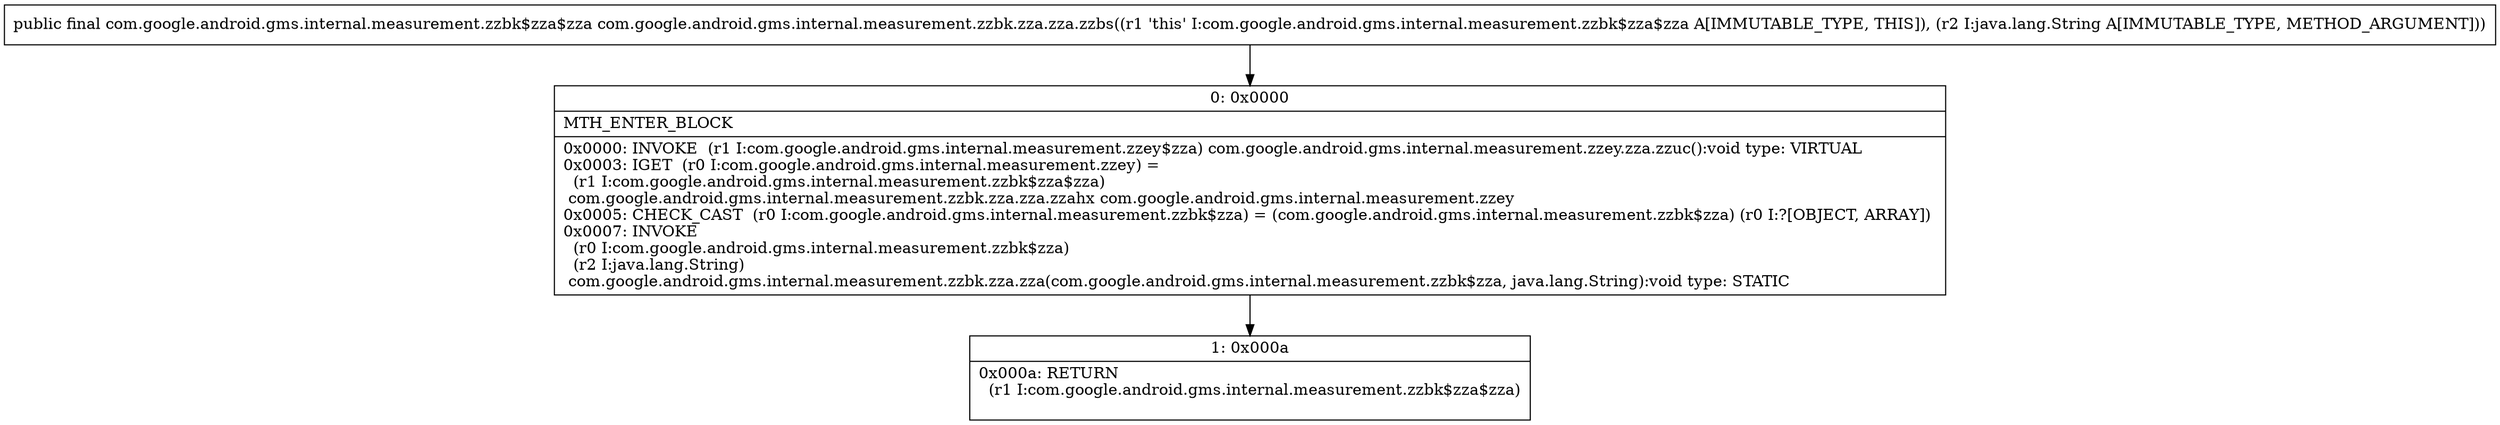 digraph "CFG forcom.google.android.gms.internal.measurement.zzbk.zza.zza.zzbs(Ljava\/lang\/String;)Lcom\/google\/android\/gms\/internal\/measurement\/zzbk$zza$zza;" {
Node_0 [shape=record,label="{0\:\ 0x0000|MTH_ENTER_BLOCK\l|0x0000: INVOKE  (r1 I:com.google.android.gms.internal.measurement.zzey$zza) com.google.android.gms.internal.measurement.zzey.zza.zzuc():void type: VIRTUAL \l0x0003: IGET  (r0 I:com.google.android.gms.internal.measurement.zzey) = \l  (r1 I:com.google.android.gms.internal.measurement.zzbk$zza$zza)\l com.google.android.gms.internal.measurement.zzbk.zza.zza.zzahx com.google.android.gms.internal.measurement.zzey \l0x0005: CHECK_CAST  (r0 I:com.google.android.gms.internal.measurement.zzbk$zza) = (com.google.android.gms.internal.measurement.zzbk$zza) (r0 I:?[OBJECT, ARRAY]) \l0x0007: INVOKE  \l  (r0 I:com.google.android.gms.internal.measurement.zzbk$zza)\l  (r2 I:java.lang.String)\l com.google.android.gms.internal.measurement.zzbk.zza.zza(com.google.android.gms.internal.measurement.zzbk$zza, java.lang.String):void type: STATIC \l}"];
Node_1 [shape=record,label="{1\:\ 0x000a|0x000a: RETURN  \l  (r1 I:com.google.android.gms.internal.measurement.zzbk$zza$zza)\l \l}"];
MethodNode[shape=record,label="{public final com.google.android.gms.internal.measurement.zzbk$zza$zza com.google.android.gms.internal.measurement.zzbk.zza.zza.zzbs((r1 'this' I:com.google.android.gms.internal.measurement.zzbk$zza$zza A[IMMUTABLE_TYPE, THIS]), (r2 I:java.lang.String A[IMMUTABLE_TYPE, METHOD_ARGUMENT])) }"];
MethodNode -> Node_0;
Node_0 -> Node_1;
}

